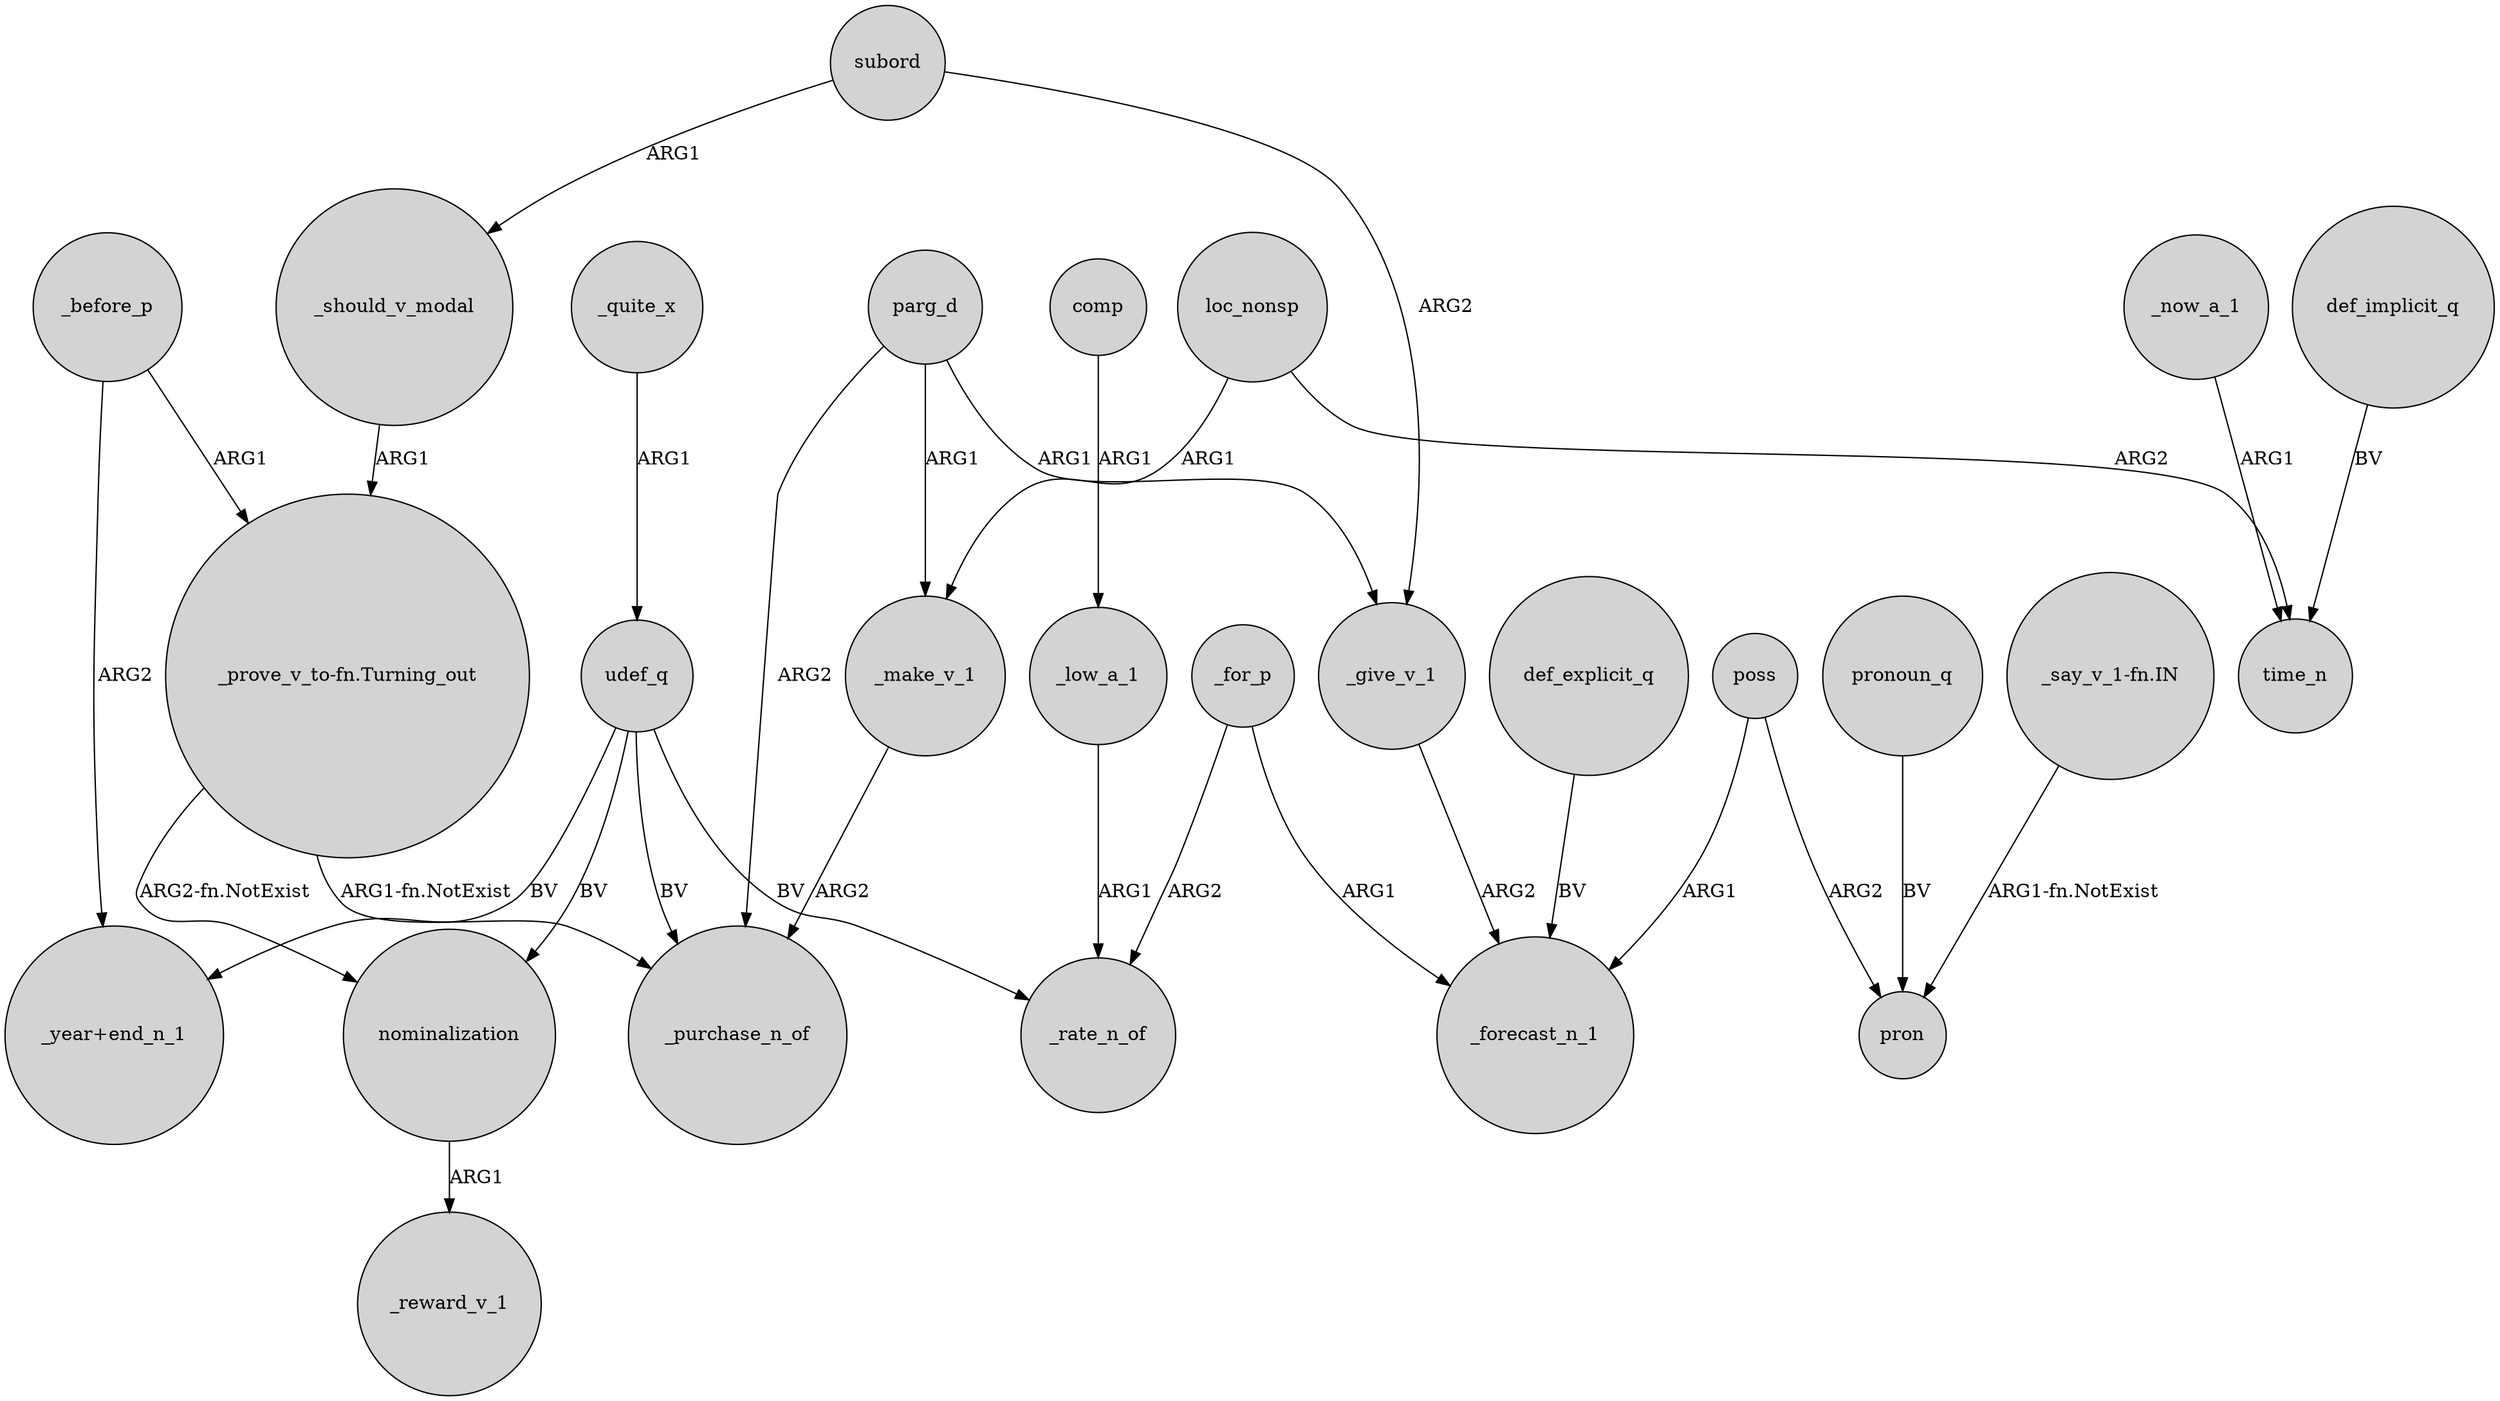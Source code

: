 digraph {
	node [shape=circle style=filled]
	parg_d -> _purchase_n_of [label=ARG2]
	_for_p -> _forecast_n_1 [label=ARG1]
	poss -> _forecast_n_1 [label=ARG1]
	parg_d -> _give_v_1 [label=ARG1]
	poss -> pron [label=ARG2]
	"_prove_v_to-fn.Turning_out" -> nominalization [label="ARG2-fn.NotExist"]
	nominalization -> _reward_v_1 [label=ARG1]
	udef_q -> _rate_n_of [label=BV]
	subord -> _should_v_modal [label=ARG1]
	_should_v_modal -> "_prove_v_to-fn.Turning_out" [label=ARG1]
	loc_nonsp -> time_n [label=ARG2]
	_quite_x -> udef_q [label=ARG1]
	pronoun_q -> pron [label=BV]
	_low_a_1 -> _rate_n_of [label=ARG1]
	"_prove_v_to-fn.Turning_out" -> _purchase_n_of [label="ARG1-fn.NotExist"]
	_now_a_1 -> time_n [label=ARG1]
	loc_nonsp -> _make_v_1 [label=ARG1]
	udef_q -> "_year+end_n_1" [label=BV]
	"_say_v_1-fn.IN" -> pron [label="ARG1-fn.NotExist"]
	udef_q -> nominalization [label=BV]
	_before_p -> "_year+end_n_1" [label=ARG2]
	subord -> _give_v_1 [label=ARG2]
	_give_v_1 -> _forecast_n_1 [label=ARG2]
	def_explicit_q -> _forecast_n_1 [label=BV]
	parg_d -> _make_v_1 [label=ARG1]
	_before_p -> "_prove_v_to-fn.Turning_out" [label=ARG1]
	udef_q -> _purchase_n_of [label=BV]
	_make_v_1 -> _purchase_n_of [label=ARG2]
	def_implicit_q -> time_n [label=BV]
	comp -> _low_a_1 [label=ARG1]
	_for_p -> _rate_n_of [label=ARG2]
}

